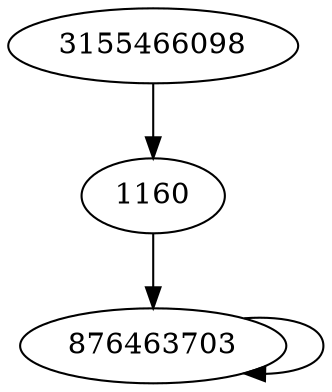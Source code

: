digraph  {
1160;
3155466098;
876463703;
1160 -> 876463703;
3155466098 -> 1160;
876463703 -> 876463703;
}

